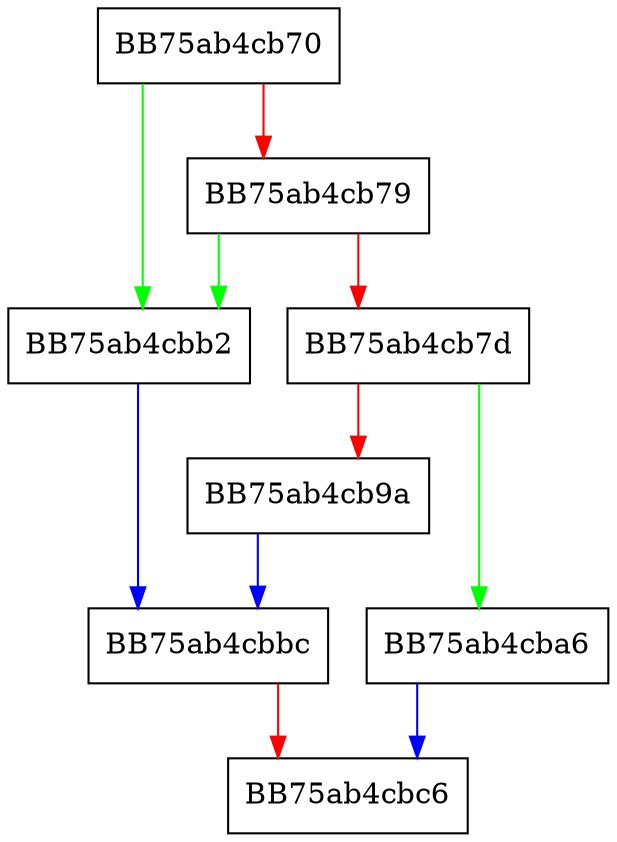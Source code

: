 digraph checkRef {
  node [shape="box"];
  graph [splines=ortho];
  BB75ab4cb70 -> BB75ab4cbb2 [color="green"];
  BB75ab4cb70 -> BB75ab4cb79 [color="red"];
  BB75ab4cb79 -> BB75ab4cbb2 [color="green"];
  BB75ab4cb79 -> BB75ab4cb7d [color="red"];
  BB75ab4cb7d -> BB75ab4cba6 [color="green"];
  BB75ab4cb7d -> BB75ab4cb9a [color="red"];
  BB75ab4cb9a -> BB75ab4cbbc [color="blue"];
  BB75ab4cba6 -> BB75ab4cbc6 [color="blue"];
  BB75ab4cbb2 -> BB75ab4cbbc [color="blue"];
  BB75ab4cbbc -> BB75ab4cbc6 [color="red"];
}